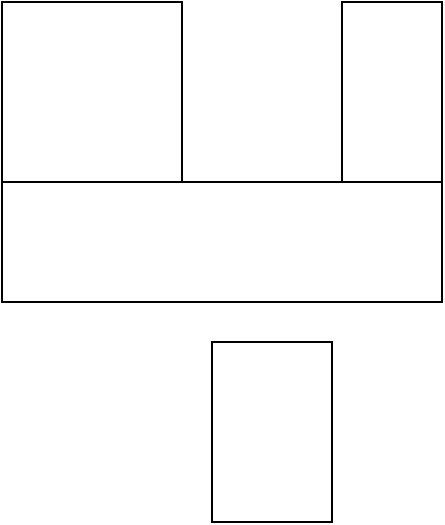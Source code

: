 <mxfile version="13.9.2" type="github">
  <diagram id="SNSVXGH9BnDzPArwe3A-" name="Page-1">
    <mxGraphModel dx="973" dy="1053" grid="1" gridSize="10" guides="1" tooltips="1" connect="1" arrows="1" fold="1" page="1" pageScale="1" pageWidth="850" pageHeight="1100" math="0" shadow="0">
      <root>
        <mxCell id="0" />
        <mxCell id="1" parent="0" />
        <mxCell id="q5w48iADYFtfR3rQ_fD2-6" value="" style="group" parent="1" vertex="1" connectable="0">
          <mxGeometry x="290" y="510" width="220" height="150" as="geometry" />
        </mxCell>
        <mxCell id="q5w48iADYFtfR3rQ_fD2-1" value="" style="rounded=0;whiteSpace=wrap;html=1;" parent="q5w48iADYFtfR3rQ_fD2-6" vertex="1">
          <mxGeometry y="90" width="220" height="60" as="geometry" />
        </mxCell>
        <mxCell id="q5w48iADYFtfR3rQ_fD2-2" value="" style="rounded=0;whiteSpace=wrap;html=1;" parent="q5w48iADYFtfR3rQ_fD2-6" vertex="1">
          <mxGeometry x="170" width="50" height="90" as="geometry" />
        </mxCell>
        <mxCell id="q5w48iADYFtfR3rQ_fD2-4" value="" style="rounded=0;whiteSpace=wrap;html=1;" parent="q5w48iADYFtfR3rQ_fD2-6" vertex="1">
          <mxGeometry width="90" height="90" as="geometry" />
        </mxCell>
        <mxCell id="57GNbXsHqVFu7rd3hSPP-2" value="" style="rounded=0;whiteSpace=wrap;html=1;" vertex="1" parent="1">
          <mxGeometry x="395" y="680" width="60" height="90" as="geometry" />
        </mxCell>
      </root>
    </mxGraphModel>
  </diagram>
</mxfile>
